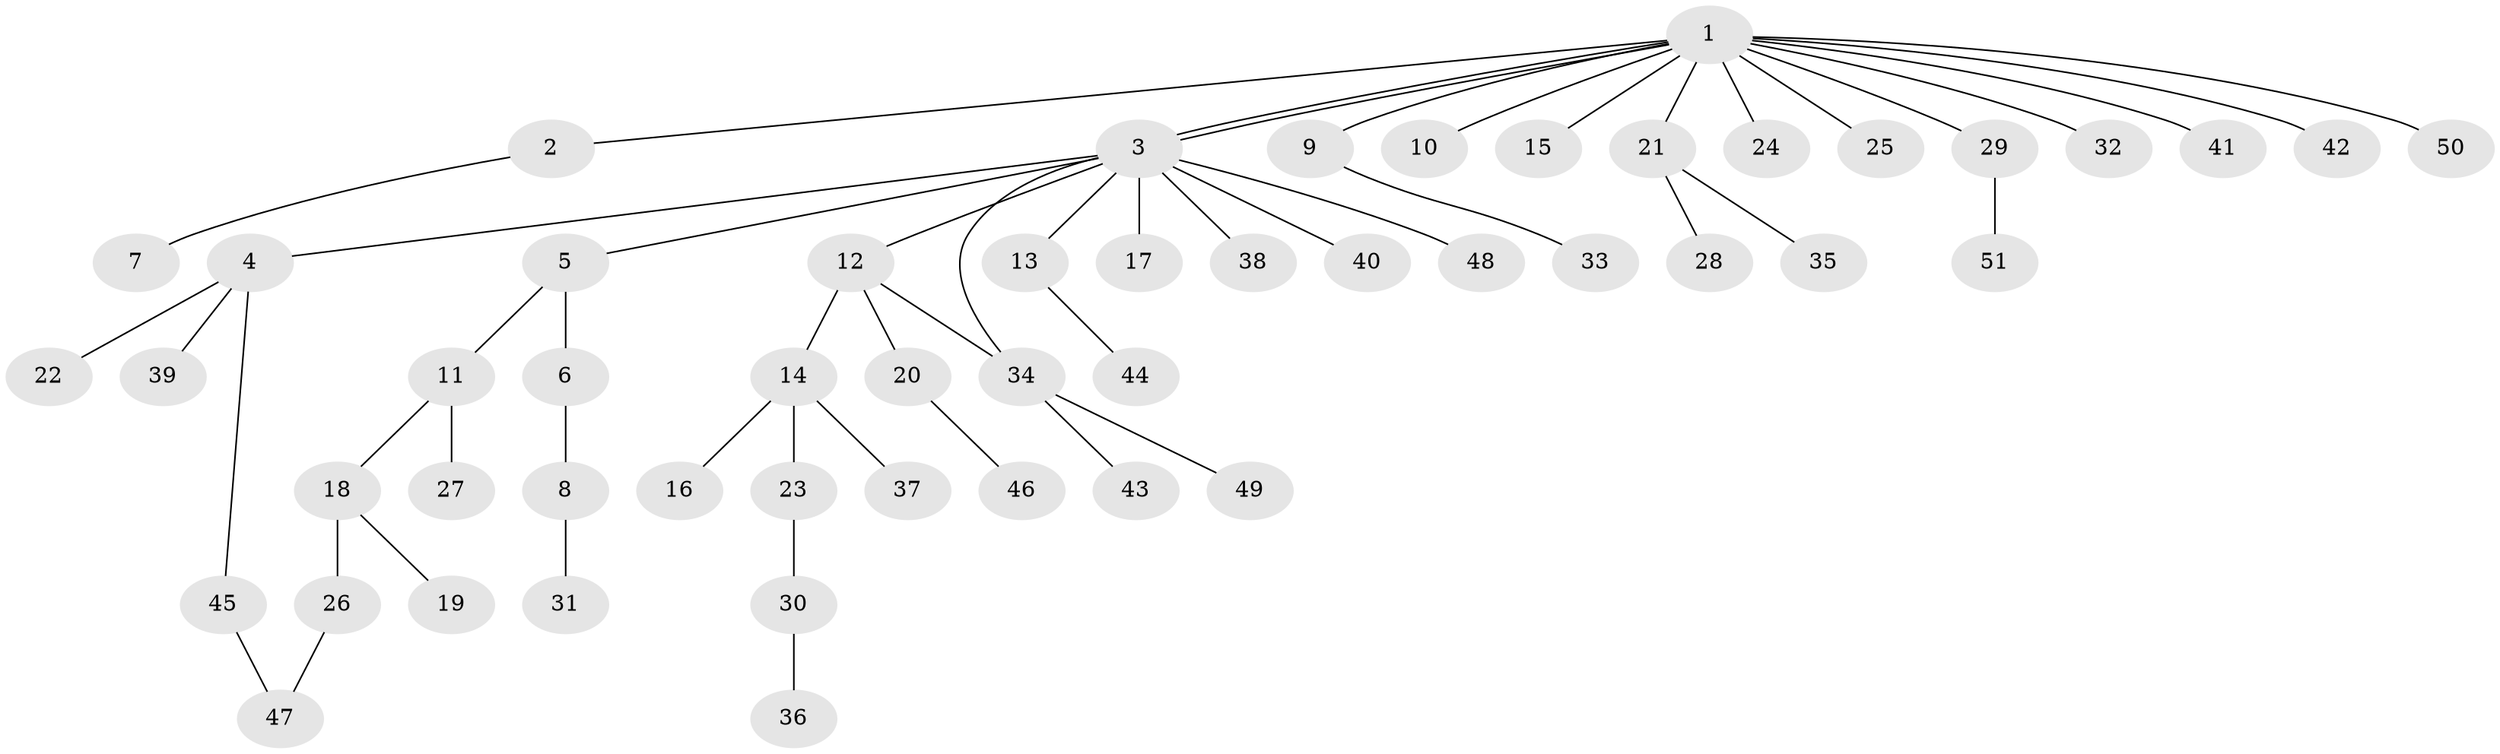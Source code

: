 // Generated by graph-tools (version 1.1) at 2025/25/03/09/25 03:25:56]
// undirected, 51 vertices, 53 edges
graph export_dot {
graph [start="1"]
  node [color=gray90,style=filled];
  1;
  2;
  3;
  4;
  5;
  6;
  7;
  8;
  9;
  10;
  11;
  12;
  13;
  14;
  15;
  16;
  17;
  18;
  19;
  20;
  21;
  22;
  23;
  24;
  25;
  26;
  27;
  28;
  29;
  30;
  31;
  32;
  33;
  34;
  35;
  36;
  37;
  38;
  39;
  40;
  41;
  42;
  43;
  44;
  45;
  46;
  47;
  48;
  49;
  50;
  51;
  1 -- 2;
  1 -- 3;
  1 -- 3;
  1 -- 9;
  1 -- 10;
  1 -- 15;
  1 -- 21;
  1 -- 24;
  1 -- 25;
  1 -- 29;
  1 -- 32;
  1 -- 41;
  1 -- 42;
  1 -- 50;
  2 -- 7;
  3 -- 4;
  3 -- 5;
  3 -- 12;
  3 -- 13;
  3 -- 17;
  3 -- 34;
  3 -- 38;
  3 -- 40;
  3 -- 48;
  4 -- 22;
  4 -- 39;
  4 -- 45;
  5 -- 6;
  5 -- 11;
  6 -- 8;
  8 -- 31;
  9 -- 33;
  11 -- 18;
  11 -- 27;
  12 -- 14;
  12 -- 20;
  12 -- 34;
  13 -- 44;
  14 -- 16;
  14 -- 23;
  14 -- 37;
  18 -- 19;
  18 -- 26;
  20 -- 46;
  21 -- 28;
  21 -- 35;
  23 -- 30;
  26 -- 47;
  29 -- 51;
  30 -- 36;
  34 -- 43;
  34 -- 49;
  45 -- 47;
}
